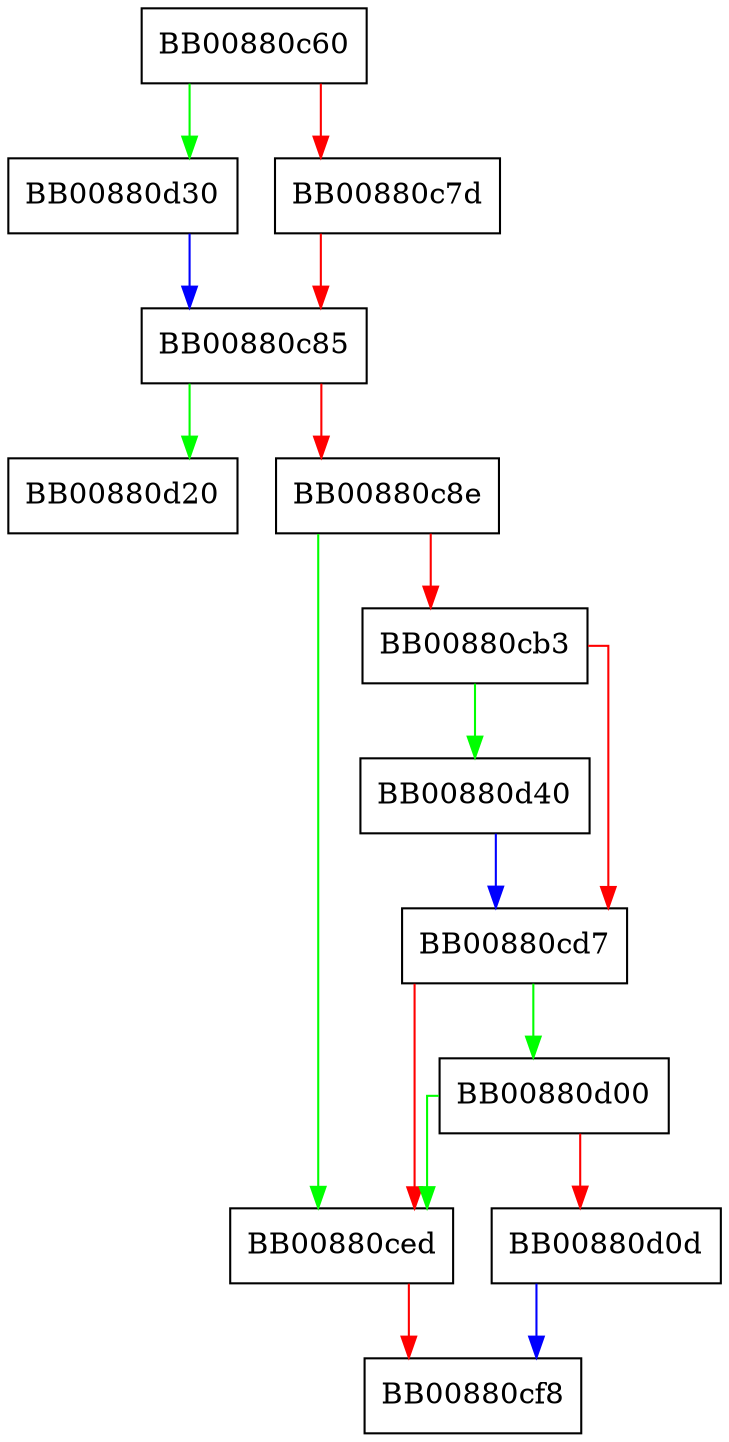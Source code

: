 digraph _IO_file_open {
  node [shape="box"];
  graph [splines=ortho];
  BB00880c60 -> BB00880d30 [color="green"];
  BB00880c60 -> BB00880c7d [color="red"];
  BB00880c7d -> BB00880c85 [color="red"];
  BB00880c85 -> BB00880d20 [color="green"];
  BB00880c85 -> BB00880c8e [color="red"];
  BB00880c8e -> BB00880ced [color="green"];
  BB00880c8e -> BB00880cb3 [color="red"];
  BB00880cb3 -> BB00880d40 [color="green"];
  BB00880cb3 -> BB00880cd7 [color="red"];
  BB00880cd7 -> BB00880d00 [color="green"];
  BB00880cd7 -> BB00880ced [color="red"];
  BB00880ced -> BB00880cf8 [color="red"];
  BB00880d00 -> BB00880ced [color="green"];
  BB00880d00 -> BB00880d0d [color="red"];
  BB00880d0d -> BB00880cf8 [color="blue"];
  BB00880d30 -> BB00880c85 [color="blue"];
  BB00880d40 -> BB00880cd7 [color="blue"];
}